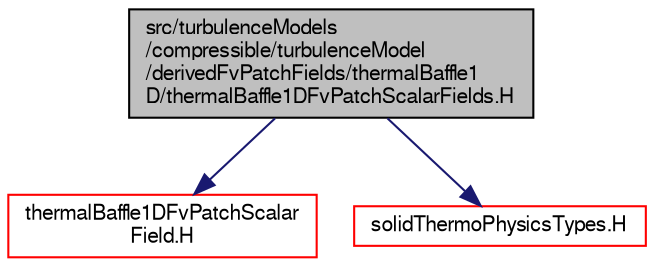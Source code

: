 digraph "src/turbulenceModels/compressible/turbulenceModel/derivedFvPatchFields/thermalBaffle1D/thermalBaffle1DFvPatchScalarFields.H"
{
  bgcolor="transparent";
  edge [fontname="FreeSans",fontsize="10",labelfontname="FreeSans",labelfontsize="10"];
  node [fontname="FreeSans",fontsize="10",shape=record];
  Node0 [label="src/turbulenceModels\l/compressible/turbulenceModel\l/derivedFvPatchFields/thermalBaffle1\lD/thermalBaffle1DFvPatchScalarFields.H",height=0.2,width=0.4,color="black", fillcolor="grey75", style="filled", fontcolor="black"];
  Node0 -> Node1 [color="midnightblue",fontsize="10",style="solid",fontname="FreeSans"];
  Node1 [label="thermalBaffle1DFvPatchScalar\lField.H",height=0.2,width=0.4,color="red",URL="$a17333.html"];
  Node0 -> Node227 [color="midnightblue",fontsize="10",style="solid",fontname="FreeSans"];
  Node227 [label="solidThermoPhysicsTypes.H",height=0.2,width=0.4,color="red",URL="$a16298.html",tooltip="Type definitions for solid-thermo-physics models. "];
}
